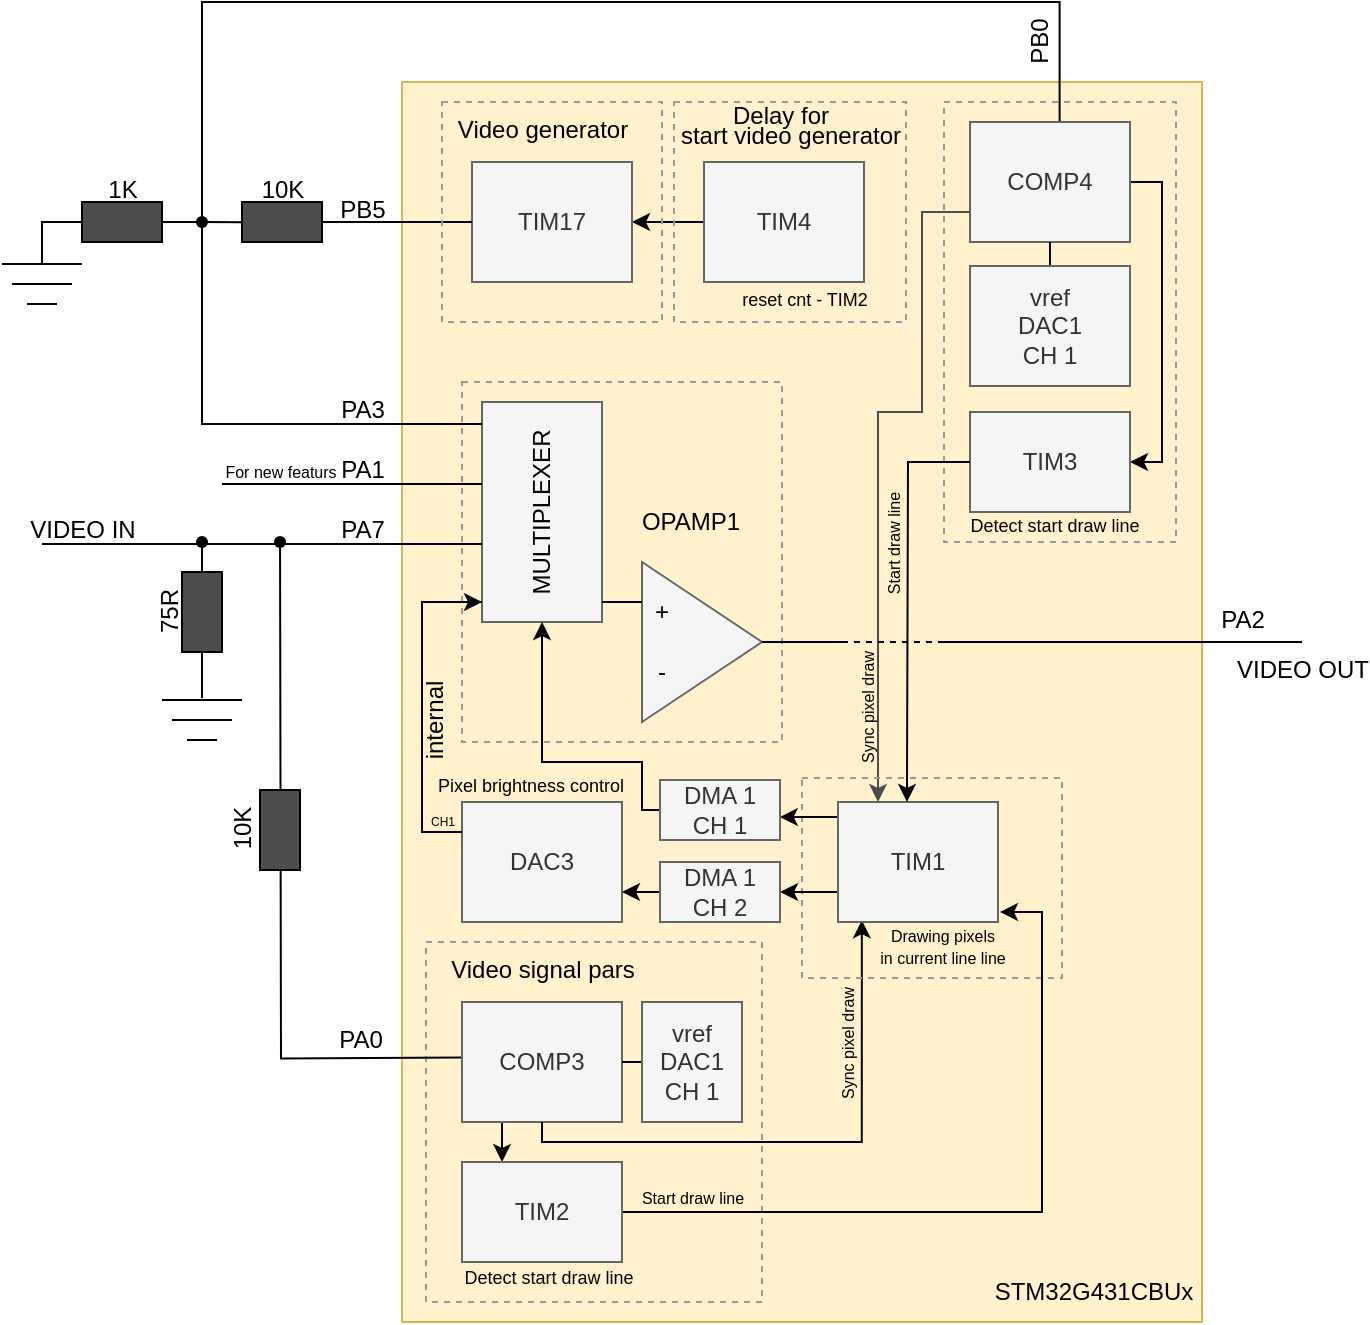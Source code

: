 <mxfile version="27.0.5">
  <diagram name="Сторінка-1" id="_eEN4EX3UfYcgiEHpWO1">
    <mxGraphModel dx="743" dy="636" grid="1" gridSize="10" guides="1" tooltips="1" connect="1" arrows="1" fold="1" page="1" pageScale="1" pageWidth="827" pageHeight="1169" background="#FFFFFF" math="0" shadow="0">
      <root>
        <mxCell id="0" />
        <mxCell id="1" parent="0" />
        <mxCell id="09FXHkTCo6JHGrru7qtD-1" value="" style="rounded=0;whiteSpace=wrap;html=1;fillColor=#fff2cc;strokeColor=#d6b656;" vertex="1" parent="1">
          <mxGeometry x="250" y="295" width="400" height="620" as="geometry" />
        </mxCell>
        <mxCell id="09FXHkTCo6JHGrru7qtD-2" value="&lt;font style=&quot;color: rgb(0, 0, 0);&quot;&gt;STM32G431CBUx&lt;/font&gt;" style="text;html=1;align=center;verticalAlign=middle;whiteSpace=wrap;rounded=0;" vertex="1" parent="1">
          <mxGeometry x="566" y="885" width="60" height="30" as="geometry" />
        </mxCell>
        <mxCell id="09FXHkTCo6JHGrru7qtD-7" value="" style="rounded=0;whiteSpace=wrap;html=1;fillColor=none;strokeColor=#999999;dashed=1;" vertex="1" parent="1">
          <mxGeometry x="280" y="445" width="160" height="180" as="geometry" />
        </mxCell>
        <mxCell id="09FXHkTCo6JHGrru7qtD-4" value="" style="rounded=0;whiteSpace=wrap;html=1;fillColor=#f5f5f5;fontColor=#333333;strokeColor=#666666;" vertex="1" parent="1">
          <mxGeometry x="290" y="455" width="60" height="110" as="geometry" />
        </mxCell>
        <mxCell id="09FXHkTCo6JHGrru7qtD-5" value="" style="triangle;whiteSpace=wrap;html=1;fillColor=#f5f5f5;fontColor=#333333;strokeColor=#666666;" vertex="1" parent="1">
          <mxGeometry x="370" y="535" width="60" height="80" as="geometry" />
        </mxCell>
        <mxCell id="09FXHkTCo6JHGrru7qtD-8" value="&lt;font style=&quot;color: rgb(0, 0, 0);&quot;&gt;+&lt;/font&gt;" style="text;html=1;align=center;verticalAlign=middle;whiteSpace=wrap;rounded=0;" vertex="1" parent="1">
          <mxGeometry x="350" y="545" width="60" height="30" as="geometry" />
        </mxCell>
        <mxCell id="09FXHkTCo6JHGrru7qtD-6" value="&lt;font style=&quot;color: rgb(0, 0, 0);&quot;&gt;MULTIPLEXER&lt;/font&gt;" style="text;html=1;align=center;verticalAlign=middle;whiteSpace=wrap;rounded=0;rotation=-90;" vertex="1" parent="1">
          <mxGeometry x="290" y="495" width="60" height="30" as="geometry" />
        </mxCell>
        <mxCell id="09FXHkTCo6JHGrru7qtD-9" value="&lt;font style=&quot;color: rgb(0, 0, 0);&quot;&gt;-&lt;/font&gt;" style="text;html=1;align=center;verticalAlign=middle;whiteSpace=wrap;rounded=0;" vertex="1" parent="1">
          <mxGeometry x="350" y="575" width="60" height="30" as="geometry" />
        </mxCell>
        <mxCell id="09FXHkTCo6JHGrru7qtD-10" value="" style="endArrow=none;html=1;rounded=0;strokeColor=#000000;exitX=0.002;exitY=0.333;exitDx=0;exitDy=0;entryX=0;entryY=0.25;entryDx=0;entryDy=0;exitPerimeter=0;" edge="1" parent="1" source="09FXHkTCo6JHGrru7qtD-8" target="09FXHkTCo6JHGrru7qtD-5">
          <mxGeometry width="50" height="50" relative="1" as="geometry">
            <mxPoint x="500" y="545" as="sourcePoint" />
            <mxPoint x="550" y="495" as="targetPoint" />
          </mxGeometry>
        </mxCell>
        <mxCell id="09FXHkTCo6JHGrru7qtD-15" value="" style="line;strokeWidth=1;html=1;fillColor=#000000;strokeColor=#000000;" vertex="1" parent="1">
          <mxGeometry x="520" y="570" width="180" height="10" as="geometry" />
        </mxCell>
        <mxCell id="09FXHkTCo6JHGrru7qtD-16" value="&lt;font style=&quot;color: rgb(0, 0, 0); font-weight: normal; font-size: 12px;&quot;&gt;PA2&lt;/font&gt;" style="text;strokeColor=none;fillColor=none;html=1;fontSize=24;fontStyle=1;verticalAlign=middle;align=center;" vertex="1" parent="1">
          <mxGeometry x="650" y="550" width="40" height="20" as="geometry" />
        </mxCell>
        <mxCell id="09FXHkTCo6JHGrru7qtD-19" value="" style="line;strokeWidth=1;html=1;fillColor=#000000;strokeColor=#000000;" vertex="1" parent="1">
          <mxGeometry x="220" y="465" width="70" height="2" as="geometry" />
        </mxCell>
        <mxCell id="09FXHkTCo6JHGrru7qtD-20" value="" style="line;strokeWidth=1;html=1;fillColor=#000000;strokeColor=#000000;" vertex="1" parent="1">
          <mxGeometry x="70" y="525" width="220" height="2" as="geometry" />
        </mxCell>
        <mxCell id="09FXHkTCo6JHGrru7qtD-21" value="" style="line;strokeWidth=1;html=1;fillColor=#000000;strokeColor=#000000;" vertex="1" parent="1">
          <mxGeometry x="160" y="495" width="130" height="2" as="geometry" />
        </mxCell>
        <mxCell id="09FXHkTCo6JHGrru7qtD-22" value="" style="line;strokeWidth=1;html=1;fillColor=#000000;strokeColor=#000000;" vertex="1" parent="1">
          <mxGeometry x="260" y="554" width="30" height="2" as="geometry" />
        </mxCell>
        <mxCell id="09FXHkTCo6JHGrru7qtD-24" value="&lt;font style=&quot;color: rgb(0, 0, 0); font-weight: normal; font-size: 12px;&quot;&gt;PA3&lt;/font&gt;" style="text;strokeColor=none;fillColor=none;html=1;fontSize=24;fontStyle=1;verticalAlign=middle;align=center;" vertex="1" parent="1">
          <mxGeometry x="210" y="445" width="40" height="20" as="geometry" />
        </mxCell>
        <mxCell id="09FXHkTCo6JHGrru7qtD-25" value="&lt;font style=&quot;color: rgb(0, 0, 0); font-weight: normal; font-size: 12px;&quot;&gt;PA1&lt;/font&gt;" style="text;strokeColor=none;fillColor=none;html=1;fontSize=24;fontStyle=1;verticalAlign=middle;align=center;" vertex="1" parent="1">
          <mxGeometry x="210" y="475" width="40" height="20" as="geometry" />
        </mxCell>
        <mxCell id="09FXHkTCo6JHGrru7qtD-26" value="&lt;font style=&quot;color: rgb(0, 0, 0); font-weight: normal; font-size: 12px;&quot;&gt;PA7&lt;/font&gt;" style="text;strokeColor=none;fillColor=none;html=1;fontSize=24;fontStyle=1;verticalAlign=middle;align=center;" vertex="1" parent="1">
          <mxGeometry x="210" y="505" width="40" height="20" as="geometry" />
        </mxCell>
        <mxCell id="09FXHkTCo6JHGrru7qtD-29" value="DAC3" style="rounded=0;whiteSpace=wrap;html=1;fillColor=#f5f5f5;fontColor=#333333;strokeColor=#666666;" vertex="1" parent="1">
          <mxGeometry x="280" y="655" width="80" height="60" as="geometry" />
        </mxCell>
        <mxCell id="09FXHkTCo6JHGrru7qtD-30" style="edgeStyle=orthogonalEdgeStyle;rounded=0;orthogonalLoop=1;jettySize=auto;html=1;exitX=0;exitY=0.25;exitDx=0;exitDy=0;entryX=1;entryY=0.5;entryDx=0;entryDy=0;entryPerimeter=0;strokeColor=#000000;" edge="1" parent="1" source="09FXHkTCo6JHGrru7qtD-29" target="09FXHkTCo6JHGrru7qtD-22">
          <mxGeometry relative="1" as="geometry">
            <Array as="points">
              <mxPoint x="260" y="670" />
              <mxPoint x="260" y="555" />
            </Array>
          </mxGeometry>
        </mxCell>
        <mxCell id="09FXHkTCo6JHGrru7qtD-31" value="&lt;font color=&quot;#000000&quot;&gt;&lt;span style=&quot;font-size: 12px; font-weight: 400;&quot;&gt;internal&lt;/span&gt;&lt;/font&gt;" style="text;strokeColor=none;fillColor=none;html=1;fontSize=24;fontStyle=1;verticalAlign=middle;align=center;rotation=270;" vertex="1" parent="1">
          <mxGeometry x="245" y="600" width="35" height="30" as="geometry" />
        </mxCell>
        <mxCell id="09FXHkTCo6JHGrru7qtD-33" style="edgeStyle=orthogonalEdgeStyle;rounded=0;orthogonalLoop=1;jettySize=auto;html=1;strokeColor=#000000;entryX=1;entryY=0.5;entryDx=0;entryDy=0;entryPerimeter=0;endArrow=none;startFill=0;" edge="1" parent="1" source="09FXHkTCo6JHGrru7qtD-70" target="09FXHkTCo6JHGrru7qtD-19">
          <mxGeometry relative="1" as="geometry">
            <mxPoint x="200" y="455" as="targetPoint" />
            <Array as="points">
              <mxPoint x="150" y="365" />
              <mxPoint x="150" y="466" />
            </Array>
          </mxGeometry>
        </mxCell>
        <mxCell id="09FXHkTCo6JHGrru7qtD-82" style="edgeStyle=orthogonalEdgeStyle;rounded=0;orthogonalLoop=1;jettySize=auto;html=1;entryX=0;entryY=0.5;entryDx=0;entryDy=0;endArrow=none;startFill=1;startArrow=classic;strokeColor=#000000;" edge="1" parent="1" source="09FXHkTCo6JHGrru7qtD-32" target="09FXHkTCo6JHGrru7qtD-76">
          <mxGeometry relative="1" as="geometry" />
        </mxCell>
        <mxCell id="09FXHkTCo6JHGrru7qtD-32" value="TIM17" style="rounded=0;whiteSpace=wrap;html=1;fillColor=#f5f5f5;fontColor=#333333;strokeColor=#666666;" vertex="1" parent="1">
          <mxGeometry x="285" y="335" width="80" height="60" as="geometry" />
        </mxCell>
        <mxCell id="09FXHkTCo6JHGrru7qtD-40" style="edgeStyle=orthogonalEdgeStyle;rounded=0;orthogonalLoop=1;jettySize=auto;html=1;exitX=0.5;exitY=0;exitDx=0;exitDy=0;strokeColor=#000000;endArrow=none;startFill=0;" edge="1" parent="1" source="09FXHkTCo6JHGrru7qtD-34">
          <mxGeometry relative="1" as="geometry">
            <mxPoint x="170" y="365.143" as="targetPoint" />
          </mxGeometry>
        </mxCell>
        <mxCell id="09FXHkTCo6JHGrru7qtD-42" style="edgeStyle=orthogonalEdgeStyle;rounded=0;orthogonalLoop=1;jettySize=auto;html=1;exitX=0.5;exitY=1;exitDx=0;exitDy=0;strokeColor=#000000;endArrow=none;startFill=0;entryX=0.498;entryY=0.429;entryDx=0;entryDy=0;entryPerimeter=0;" edge="1" parent="1" source="09FXHkTCo6JHGrru7qtD-34" target="09FXHkTCo6JHGrru7qtD-43">
          <mxGeometry relative="1" as="geometry">
            <mxPoint x="70" y="384" as="targetPoint" />
            <Array as="points">
              <mxPoint x="70" y="365" />
              <mxPoint x="70" y="384" />
              <mxPoint x="70" y="384" />
            </Array>
          </mxGeometry>
        </mxCell>
        <mxCell id="09FXHkTCo6JHGrru7qtD-34" value="" style="rounded=0;whiteSpace=wrap;html=1;fillColor=#4D4D4D;direction=south;strokeColor=#000000;" vertex="1" parent="1">
          <mxGeometry x="90" y="355" width="40" height="20" as="geometry" />
        </mxCell>
        <mxCell id="09FXHkTCo6JHGrru7qtD-35" value="&lt;font style=&quot;color: rgb(0, 0, 0); font-weight: normal; font-size: 12px;&quot;&gt;1K&lt;/font&gt;" style="text;strokeColor=none;fillColor=none;html=1;fontSize=24;fontStyle=1;verticalAlign=middle;align=center;rotation=0;" vertex="1" parent="1">
          <mxGeometry x="90" y="335" width="40" height="20" as="geometry" />
        </mxCell>
        <mxCell id="09FXHkTCo6JHGrru7qtD-38" value="" style="edgeStyle=orthogonalEdgeStyle;rounded=0;orthogonalLoop=1;jettySize=auto;html=1;strokeColor=#000000;entryX=1;entryY=0.5;entryDx=0;entryDy=0;entryPerimeter=0;endArrow=none;startFill=0;" edge="1" parent="1" source="09FXHkTCo6JHGrru7qtD-32" target="09FXHkTCo6JHGrru7qtD-36">
          <mxGeometry relative="1" as="geometry">
            <mxPoint x="290" y="466" as="targetPoint" />
            <mxPoint x="285" y="365" as="sourcePoint" />
            <Array as="points">
              <mxPoint x="210" y="365" />
            </Array>
          </mxGeometry>
        </mxCell>
        <mxCell id="09FXHkTCo6JHGrru7qtD-36" value="" style="rounded=0;whiteSpace=wrap;html=1;fillColor=#4D4D4D;direction=south;strokeColor=#000000;" vertex="1" parent="1">
          <mxGeometry x="170" y="355" width="40" height="20" as="geometry" />
        </mxCell>
        <mxCell id="09FXHkTCo6JHGrru7qtD-39" value="&lt;font style=&quot;color: rgb(0, 0, 0); font-weight: normal; font-size: 12px;&quot;&gt;10K&lt;/font&gt;" style="text;strokeColor=none;fillColor=none;html=1;fontSize=24;fontStyle=1;verticalAlign=middle;align=center;rotation=0;" vertex="1" parent="1">
          <mxGeometry x="170" y="335" width="40" height="20" as="geometry" />
        </mxCell>
        <mxCell id="09FXHkTCo6JHGrru7qtD-47" value="" style="rounded=0;whiteSpace=wrap;html=1;fillColor=none;strokeColor=#999999;dashed=1;" vertex="1" parent="1">
          <mxGeometry x="270" y="305" width="110" height="110" as="geometry" />
        </mxCell>
        <mxCell id="09FXHkTCo6JHGrru7qtD-43" value="" style="line;strokeWidth=1;html=1;fillColor=#000000;strokeColor=#000000;" vertex="1" parent="1">
          <mxGeometry x="50" y="385" width="40" height="2" as="geometry" />
        </mxCell>
        <mxCell id="09FXHkTCo6JHGrru7qtD-44" value="" style="line;strokeWidth=1;html=1;fillColor=#000000;strokeColor=#000000;" vertex="1" parent="1">
          <mxGeometry x="55" y="395" width="30" height="2" as="geometry" />
        </mxCell>
        <mxCell id="09FXHkTCo6JHGrru7qtD-45" value="" style="line;strokeWidth=1;html=1;fillColor=#000000;strokeColor=#000000;" vertex="1" parent="1">
          <mxGeometry x="62.5" y="405" width="15" height="2" as="geometry" />
        </mxCell>
        <mxCell id="09FXHkTCo6JHGrru7qtD-46" value="&lt;font style=&quot;color: rgb(0, 0, 0); font-weight: normal; font-size: 12px;&quot;&gt;PB5&lt;/font&gt;" style="text;strokeColor=none;fillColor=none;html=1;fontSize=24;fontStyle=1;verticalAlign=middle;align=center;" vertex="1" parent="1">
          <mxGeometry x="210" y="345" width="40" height="20" as="geometry" />
        </mxCell>
        <mxCell id="09FXHkTCo6JHGrru7qtD-48" value="&lt;font style=&quot;color: rgb(0, 0, 0); font-weight: normal; font-size: 12px;&quot;&gt;Video generator&lt;/font&gt;" style="text;strokeColor=none;fillColor=none;html=1;fontSize=24;fontStyle=1;verticalAlign=middle;align=center;" vertex="1" parent="1">
          <mxGeometry x="300" y="305" width="40" height="20" as="geometry" />
        </mxCell>
        <mxCell id="09FXHkTCo6JHGrru7qtD-50" value="&lt;font style=&quot;color: rgb(0, 0, 0); font-weight: normal; font-size: 6px;&quot;&gt;CH1&lt;/font&gt;" style="text;strokeColor=none;fillColor=none;html=1;fontSize=24;fontStyle=1;verticalAlign=middle;align=center;" vertex="1" parent="1">
          <mxGeometry x="260" y="649" width="20" height="20" as="geometry" />
        </mxCell>
        <mxCell id="09FXHkTCo6JHGrru7qtD-56" value="&lt;div&gt;&lt;font style=&quot;font-size: 9px;&quot; color=&quot;#000000&quot;&gt;&lt;span style=&quot;font-weight: 400;&quot;&gt;Pixel brightness control&lt;/span&gt;&lt;/font&gt;&lt;/div&gt;" style="text;strokeColor=none;fillColor=none;html=1;fontSize=24;fontStyle=1;verticalAlign=middle;align=center;rotation=0;" vertex="1" parent="1">
          <mxGeometry x="259" y="633" width="110" height="18" as="geometry" />
        </mxCell>
        <mxCell id="09FXHkTCo6JHGrru7qtD-58" value="&lt;font style=&quot;color: rgb(0, 0, 0); font-weight: normal; font-size: 12px;&quot;&gt;VIDEO IN&lt;/font&gt;" style="text;strokeColor=none;fillColor=none;html=1;fontSize=24;fontStyle=1;verticalAlign=middle;align=center;" vertex="1" parent="1">
          <mxGeometry x="70" y="505" width="40" height="20" as="geometry" />
        </mxCell>
        <mxCell id="09FXHkTCo6JHGrru7qtD-67" style="edgeStyle=orthogonalEdgeStyle;rounded=0;orthogonalLoop=1;jettySize=auto;html=1;endArrow=none;startFill=0;strokeColor=#000000;exitX=0.5;exitY=0;exitDx=0;exitDy=0;" edge="1" parent="1" source="09FXHkTCo6JHGrru7qtD-60">
          <mxGeometry relative="1" as="geometry">
            <mxPoint x="150" y="603" as="targetPoint" />
            <mxPoint x="150.0" y="588" as="sourcePoint" />
          </mxGeometry>
        </mxCell>
        <mxCell id="09FXHkTCo6JHGrru7qtD-68" style="edgeStyle=orthogonalEdgeStyle;rounded=0;orthogonalLoop=1;jettySize=auto;html=1;strokeColor=#000000;endArrow=none;startFill=0;" edge="1" parent="1" source="09FXHkTCo6JHGrru7qtD-60">
          <mxGeometry relative="1" as="geometry">
            <mxPoint x="150" y="525" as="targetPoint" />
            <Array as="points">
              <mxPoint x="150" y="525" />
              <mxPoint x="150" y="525" />
            </Array>
          </mxGeometry>
        </mxCell>
        <mxCell id="09FXHkTCo6JHGrru7qtD-60" value="" style="rounded=0;whiteSpace=wrap;html=1;fillColor=#4D4D4D;direction=west;strokeColor=#000000;" vertex="1" parent="1">
          <mxGeometry x="140" y="540" width="20" height="40" as="geometry" />
        </mxCell>
        <mxCell id="09FXHkTCo6JHGrru7qtD-61" value="&lt;font style=&quot;color: rgb(0, 0, 0); font-weight: normal; font-size: 12px;&quot;&gt;75R&lt;/font&gt;" style="text;strokeColor=none;fillColor=none;html=1;fontSize=24;fontStyle=1;verticalAlign=middle;align=center;rotation=270;" vertex="1" parent="1">
          <mxGeometry x="110" y="550" width="40" height="20" as="geometry" />
        </mxCell>
        <mxCell id="09FXHkTCo6JHGrru7qtD-62" value="" style="line;strokeWidth=1;html=1;fillColor=#000000;strokeColor=#000000;" vertex="1" parent="1">
          <mxGeometry x="130" y="603" width="40" height="2" as="geometry" />
        </mxCell>
        <mxCell id="09FXHkTCo6JHGrru7qtD-63" value="" style="line;strokeWidth=1;html=1;fillColor=#000000;strokeColor=#000000;" vertex="1" parent="1">
          <mxGeometry x="135" y="613" width="30" height="2" as="geometry" />
        </mxCell>
        <mxCell id="09FXHkTCo6JHGrru7qtD-64" value="" style="line;strokeWidth=1;html=1;fillColor=#000000;strokeColor=#000000;" vertex="1" parent="1">
          <mxGeometry x="142.5" y="623" width="15" height="2" as="geometry" />
        </mxCell>
        <mxCell id="09FXHkTCo6JHGrru7qtD-69" value="" style="shape=waypoint;sketch=0;size=6;pointerEvents=1;points=[];fillColor=none;resizable=0;rotatable=0;perimeter=centerPerimeter;snapToPoint=1;fontColor=#000000;strokeColor=#000000;" vertex="1" parent="1">
          <mxGeometry x="140" y="515" width="20" height="20" as="geometry" />
        </mxCell>
        <mxCell id="09FXHkTCo6JHGrru7qtD-70" value="" style="shape=waypoint;sketch=0;size=6;pointerEvents=1;points=[];fillColor=none;resizable=0;rotatable=0;perimeter=centerPerimeter;snapToPoint=1;fontColor=#000000;strokeColor=#000000;" vertex="1" parent="1">
          <mxGeometry x="140" y="355" width="20" height="20" as="geometry" />
        </mxCell>
        <mxCell id="09FXHkTCo6JHGrru7qtD-72" value="&lt;font style=&quot;color: rgb(0, 0, 0); font-weight: normal; font-size: 12px;&quot;&gt;VIDEO OUT&lt;/font&gt;" style="text;strokeColor=none;fillColor=none;html=1;fontSize=24;fontStyle=1;verticalAlign=middle;align=center;" vertex="1" parent="1">
          <mxGeometry x="680" y="575" width="40" height="20" as="geometry" />
        </mxCell>
        <mxCell id="09FXHkTCo6JHGrru7qtD-75" value="" style="rounded=0;whiteSpace=wrap;html=1;fillColor=none;strokeColor=#999999;dashed=1;" vertex="1" parent="1">
          <mxGeometry x="386" y="305" width="116" height="110" as="geometry" />
        </mxCell>
        <mxCell id="09FXHkTCo6JHGrru7qtD-76" value="TIM4" style="rounded=0;whiteSpace=wrap;html=1;fillColor=#f5f5f5;fontColor=#333333;strokeColor=#666666;" vertex="1" parent="1">
          <mxGeometry x="401" y="335" width="80" height="60" as="geometry" />
        </mxCell>
        <mxCell id="09FXHkTCo6JHGrru7qtD-78" value="&lt;font color=&quot;#000000&quot;&gt;&lt;span style=&quot;font-size: 12px; font-weight: 400;&quot;&gt;Delay for&lt;/span&gt;&lt;/font&gt;" style="text;strokeColor=none;fillColor=none;html=1;fontSize=24;fontStyle=1;verticalAlign=middle;align=center;rotation=0;" vertex="1" parent="1">
          <mxGeometry x="384" y="295" width="110" height="25" as="geometry" />
        </mxCell>
        <mxCell id="09FXHkTCo6JHGrru7qtD-79" value="&lt;font color=&quot;#000000&quot;&gt;&lt;span style=&quot;font-size: 12px; font-weight: 400;&quot;&gt;start video generator&lt;/span&gt;&lt;/font&gt;" style="text;strokeColor=none;fillColor=none;html=1;fontSize=24;fontStyle=1;verticalAlign=middle;align=center;rotation=0;" vertex="1" parent="1">
          <mxGeometry x="389" y="305" width="110" height="25" as="geometry" />
        </mxCell>
        <mxCell id="09FXHkTCo6JHGrru7qtD-101" style="edgeStyle=orthogonalEdgeStyle;rounded=0;orthogonalLoop=1;jettySize=auto;html=1;exitX=0.56;exitY=-0.007;exitDx=0;exitDy=0;strokeColor=#000000;endArrow=none;startFill=0;entryX=0.407;entryY=0.182;entryDx=0;entryDy=0;entryPerimeter=0;exitPerimeter=0;" edge="1" parent="1" source="09FXHkTCo6JHGrru7qtD-84" target="09FXHkTCo6JHGrru7qtD-70">
          <mxGeometry relative="1" as="geometry">
            <mxPoint x="160" y="265" as="targetPoint" />
            <Array as="points">
              <mxPoint x="579" y="255" />
              <mxPoint x="150" y="255" />
            </Array>
          </mxGeometry>
        </mxCell>
        <mxCell id="09FXHkTCo6JHGrru7qtD-83" value="" style="rounded=0;whiteSpace=wrap;html=1;fillColor=none;strokeColor=#999999;dashed=1;" vertex="1" parent="1">
          <mxGeometry x="521" y="305" width="116" height="220" as="geometry" />
        </mxCell>
        <mxCell id="09FXHkTCo6JHGrru7qtD-138" style="edgeStyle=orthogonalEdgeStyle;rounded=0;orthogonalLoop=1;jettySize=auto;html=1;exitX=1;exitY=0.5;exitDx=0;exitDy=0;entryX=1;entryY=0.5;entryDx=0;entryDy=0;strokeColor=#000000;" edge="1" parent="1" source="09FXHkTCo6JHGrru7qtD-84" target="09FXHkTCo6JHGrru7qtD-137">
          <mxGeometry relative="1" as="geometry">
            <Array as="points">
              <mxPoint x="630" y="345" />
              <mxPoint x="630" y="485" />
            </Array>
          </mxGeometry>
        </mxCell>
        <mxCell id="09FXHkTCo6JHGrru7qtD-84" value="COMP4" style="rounded=0;whiteSpace=wrap;html=1;fillColor=#f5f5f5;fontColor=#333333;strokeColor=#666666;" vertex="1" parent="1">
          <mxGeometry x="534" y="315" width="80" height="60" as="geometry" />
        </mxCell>
        <mxCell id="09FXHkTCo6JHGrru7qtD-87" value="" style="rounded=0;whiteSpace=wrap;html=1;fillColor=none;strokeColor=#999999;dashed=1;" vertex="1" parent="1">
          <mxGeometry x="262" y="725" width="168" height="180" as="geometry" />
        </mxCell>
        <mxCell id="09FXHkTCo6JHGrru7qtD-90" style="edgeStyle=orthogonalEdgeStyle;rounded=0;orthogonalLoop=1;jettySize=auto;html=1;exitX=0;exitY=0.5;exitDx=0;exitDy=0;strokeColor=#000000;endArrow=none;startFill=0;entryX=0.541;entryY=1.111;entryDx=0;entryDy=0;entryPerimeter=0;" edge="1" parent="1">
          <mxGeometry relative="1" as="geometry">
            <mxPoint x="189.02" y="525.002" as="targetPoint" />
            <mxPoint x="280" y="782.78" as="sourcePoint" />
          </mxGeometry>
        </mxCell>
        <mxCell id="09FXHkTCo6JHGrru7qtD-135" style="edgeStyle=orthogonalEdgeStyle;rounded=0;orthogonalLoop=1;jettySize=auto;html=1;exitX=0.25;exitY=1;exitDx=0;exitDy=0;entryX=0.25;entryY=0;entryDx=0;entryDy=0;strokeColor=#000000;" edge="1" parent="1" source="09FXHkTCo6JHGrru7qtD-88" target="09FXHkTCo6JHGrru7qtD-133">
          <mxGeometry relative="1" as="geometry" />
        </mxCell>
        <mxCell id="09FXHkTCo6JHGrru7qtD-88" value="COMP3" style="rounded=0;whiteSpace=wrap;html=1;fillColor=#f5f5f5;fontColor=#333333;strokeColor=#666666;" vertex="1" parent="1">
          <mxGeometry x="280" y="755" width="80" height="60" as="geometry" />
        </mxCell>
        <mxCell id="09FXHkTCo6JHGrru7qtD-89" value="&lt;font color=&quot;#000000&quot;&gt;&lt;span style=&quot;font-size: 12px; font-weight: 400;&quot;&gt;Video signal pars&lt;/span&gt;&lt;/font&gt;" style="text;strokeColor=none;fillColor=none;html=1;fontSize=24;fontStyle=1;verticalAlign=middle;align=center;rotation=0;" vertex="1" parent="1">
          <mxGeometry x="265" y="722" width="110" height="25" as="geometry" />
        </mxCell>
        <mxCell id="09FXHkTCo6JHGrru7qtD-91" value="" style="shape=waypoint;sketch=0;size=6;pointerEvents=1;points=[];fillColor=none;resizable=0;rotatable=0;perimeter=centerPerimeter;snapToPoint=1;fontColor=#000000;strokeColor=#000000;" vertex="1" parent="1">
          <mxGeometry x="179" y="515" width="20" height="20" as="geometry" />
        </mxCell>
        <mxCell id="09FXHkTCo6JHGrru7qtD-94" value="" style="rounded=0;whiteSpace=wrap;html=1;fillColor=#4D4D4D;direction=west;strokeColor=#000000;" vertex="1" parent="1">
          <mxGeometry x="179" y="649" width="20" height="40" as="geometry" />
        </mxCell>
        <mxCell id="09FXHkTCo6JHGrru7qtD-97" value="&lt;font style=&quot;color: rgb(0, 0, 0); font-weight: normal; font-size: 12px;&quot;&gt;10K&lt;/font&gt;" style="text;strokeColor=none;fillColor=none;html=1;fontSize=24;fontStyle=1;verticalAlign=middle;align=center;rotation=270;" vertex="1" parent="1">
          <mxGeometry x="146.5" y="659" width="40" height="20" as="geometry" />
        </mxCell>
        <mxCell id="09FXHkTCo6JHGrru7qtD-98" value="&lt;font style=&quot;font-size: 8px;&quot; color=&quot;#000000&quot;&gt;&lt;span style=&quot;font-weight: 400;&quot;&gt;For new featurs&lt;/span&gt;&lt;/font&gt;" style="text;strokeColor=none;fillColor=none;html=1;fontSize=24;fontStyle=1;verticalAlign=middle;align=center;" vertex="1" parent="1">
          <mxGeometry x="169" y="475" width="40" height="20" as="geometry" />
        </mxCell>
        <mxCell id="09FXHkTCo6JHGrru7qtD-100" value="&lt;font style=&quot;color: rgb(0, 0, 0); font-weight: normal; font-size: 12px;&quot;&gt;PA0&lt;/font&gt;" style="text;strokeColor=none;fillColor=none;html=1;fontSize=24;fontStyle=1;verticalAlign=middle;align=center;" vertex="1" parent="1">
          <mxGeometry x="209" y="760" width="40" height="20" as="geometry" />
        </mxCell>
        <mxCell id="09FXHkTCo6JHGrru7qtD-102" value="&lt;font style=&quot;color: rgb(0, 0, 0); font-weight: normal; font-size: 12px;&quot;&gt;PB0&lt;/font&gt;" style="text;strokeColor=none;fillColor=none;html=1;fontSize=24;fontStyle=1;verticalAlign=middle;align=center;rotation=270;" vertex="1" parent="1">
          <mxGeometry x="545" y="265" width="40" height="20" as="geometry" />
        </mxCell>
        <mxCell id="09FXHkTCo6JHGrru7qtD-104" style="edgeStyle=orthogonalEdgeStyle;rounded=0;orthogonalLoop=1;jettySize=auto;html=1;exitX=0;exitY=0.5;exitDx=0;exitDy=0;entryX=1;entryY=0.5;entryDx=0;entryDy=0;endArrow=none;startFill=0;strokeColor=#000000;" edge="1" parent="1" source="09FXHkTCo6JHGrru7qtD-103" target="09FXHkTCo6JHGrru7qtD-88">
          <mxGeometry relative="1" as="geometry" />
        </mxCell>
        <mxCell id="09FXHkTCo6JHGrru7qtD-126" style="edgeStyle=orthogonalEdgeStyle;rounded=0;orthogonalLoop=1;jettySize=auto;html=1;entryX=0.149;entryY=0.985;entryDx=0;entryDy=0;strokeColor=#000000;exitX=0.5;exitY=1;exitDx=0;exitDy=0;entryPerimeter=0;" edge="1" parent="1" source="09FXHkTCo6JHGrru7qtD-88" target="09FXHkTCo6JHGrru7qtD-109">
          <mxGeometry relative="1" as="geometry">
            <Array as="points">
              <mxPoint x="320" y="825" />
              <mxPoint x="480" y="825" />
            </Array>
          </mxGeometry>
        </mxCell>
        <mxCell id="09FXHkTCo6JHGrru7qtD-103" value="vref&lt;br&gt;DAC1&lt;br&gt;CH 1" style="rounded=0;whiteSpace=wrap;html=1;fillColor=#f5f5f5;fontColor=#333333;strokeColor=#666666;" vertex="1" parent="1">
          <mxGeometry x="370" y="755" width="50" height="60" as="geometry" />
        </mxCell>
        <mxCell id="09FXHkTCo6JHGrru7qtD-107" style="edgeStyle=orthogonalEdgeStyle;rounded=0;orthogonalLoop=1;jettySize=auto;html=1;exitX=0.5;exitY=0;exitDx=0;exitDy=0;entryX=0.5;entryY=1;entryDx=0;entryDy=0;endArrow=none;startFill=0;strokeColor=#000000;" edge="1" parent="1" source="09FXHkTCo6JHGrru7qtD-106" target="09FXHkTCo6JHGrru7qtD-84">
          <mxGeometry relative="1" as="geometry" />
        </mxCell>
        <mxCell id="09FXHkTCo6JHGrru7qtD-128" style="edgeStyle=orthogonalEdgeStyle;rounded=0;orthogonalLoop=1;jettySize=auto;html=1;exitX=0;exitY=0.75;exitDx=0;exitDy=0;entryX=0.25;entryY=0;entryDx=0;entryDy=0;strokeColor=#4D4D4D;" edge="1" parent="1" source="09FXHkTCo6JHGrru7qtD-84" target="09FXHkTCo6JHGrru7qtD-109">
          <mxGeometry relative="1" as="geometry">
            <Array as="points">
              <mxPoint x="510" y="360" />
              <mxPoint x="510" y="460" />
              <mxPoint x="488" y="460" />
            </Array>
          </mxGeometry>
        </mxCell>
        <mxCell id="09FXHkTCo6JHGrru7qtD-106" value="vref&lt;br&gt;DAC1&lt;br&gt;CH 1" style="rounded=0;whiteSpace=wrap;html=1;fillColor=#f5f5f5;fontColor=#333333;strokeColor=#666666;" vertex="1" parent="1">
          <mxGeometry x="534" y="387" width="80" height="60" as="geometry" />
        </mxCell>
        <mxCell id="09FXHkTCo6JHGrru7qtD-108" value="" style="rounded=0;whiteSpace=wrap;html=1;fillColor=none;strokeColor=#999999;dashed=1;" vertex="1" parent="1">
          <mxGeometry x="450" y="643" width="130" height="100" as="geometry" />
        </mxCell>
        <mxCell id="09FXHkTCo6JHGrru7qtD-120" style="edgeStyle=orthogonalEdgeStyle;rounded=0;orthogonalLoop=1;jettySize=auto;html=1;exitX=0;exitY=0.5;exitDx=0;exitDy=0;entryX=1;entryY=0.5;entryDx=0;entryDy=0;strokeColor=#000000;" edge="1" parent="1" source="09FXHkTCo6JHGrru7qtD-109" target="09FXHkTCo6JHGrru7qtD-114">
          <mxGeometry relative="1" as="geometry">
            <Array as="points">
              <mxPoint x="468" y="700" />
            </Array>
          </mxGeometry>
        </mxCell>
        <mxCell id="09FXHkTCo6JHGrru7qtD-122" style="edgeStyle=orthogonalEdgeStyle;rounded=0;orthogonalLoop=1;jettySize=auto;html=1;exitX=0;exitY=0.25;exitDx=0;exitDy=0;entryX=0.998;entryY=0.617;entryDx=0;entryDy=0;strokeColor=#000000;entryPerimeter=0;" edge="1" parent="1" target="09FXHkTCo6JHGrru7qtD-121">
          <mxGeometry relative="1" as="geometry">
            <mxPoint x="468" y="662.5" as="sourcePoint" />
            <mxPoint x="439" y="659" as="targetPoint" />
          </mxGeometry>
        </mxCell>
        <mxCell id="09FXHkTCo6JHGrru7qtD-109" value="TIM1" style="rounded=0;whiteSpace=wrap;html=1;fillColor=#f5f5f5;fontColor=#333333;strokeColor=#666666;" vertex="1" parent="1">
          <mxGeometry x="468" y="655" width="80" height="60" as="geometry" />
        </mxCell>
        <mxCell id="09FXHkTCo6JHGrru7qtD-113" value="&lt;div&gt;&lt;font style=&quot;font-size: 8px;&quot; color=&quot;#000000&quot;&gt;&lt;span style=&quot;font-weight: 400;&quot;&gt;Drawing pixels&lt;/span&gt;&lt;/font&gt;&lt;/div&gt;" style="text;strokeColor=none;fillColor=none;html=1;fontSize=24;fontStyle=1;verticalAlign=middle;align=center;" vertex="1" parent="1">
          <mxGeometry x="462" y="707" width="116" height="20" as="geometry" />
        </mxCell>
        <mxCell id="09FXHkTCo6JHGrru7qtD-119" style="edgeStyle=orthogonalEdgeStyle;rounded=0;orthogonalLoop=1;jettySize=auto;html=1;exitX=0;exitY=0.5;exitDx=0;exitDy=0;strokeColor=#000000;" edge="1" parent="1" source="09FXHkTCo6JHGrru7qtD-114">
          <mxGeometry relative="1" as="geometry">
            <mxPoint x="360" y="700" as="targetPoint" />
          </mxGeometry>
        </mxCell>
        <mxCell id="09FXHkTCo6JHGrru7qtD-114" value="DMA 1&lt;br&gt;CH 2" style="rounded=0;whiteSpace=wrap;html=1;fillColor=#f5f5f5;fontColor=#333333;strokeColor=#666666;" vertex="1" parent="1">
          <mxGeometry x="379" y="685" width="60" height="30" as="geometry" />
        </mxCell>
        <mxCell id="09FXHkTCo6JHGrru7qtD-125" style="edgeStyle=orthogonalEdgeStyle;rounded=0;orthogonalLoop=1;jettySize=auto;html=1;entryX=0.5;entryY=1;entryDx=0;entryDy=0;strokeColor=#000000;" edge="1" parent="1" source="09FXHkTCo6JHGrru7qtD-121" target="09FXHkTCo6JHGrru7qtD-4">
          <mxGeometry relative="1" as="geometry">
            <Array as="points">
              <mxPoint x="370" y="659" />
              <mxPoint x="370" y="635" />
              <mxPoint x="320" y="635" />
            </Array>
          </mxGeometry>
        </mxCell>
        <mxCell id="09FXHkTCo6JHGrru7qtD-121" value="DMA 1&lt;br&gt;CH 1" style="rounded=0;whiteSpace=wrap;html=1;fillColor=#f5f5f5;fontColor=#333333;strokeColor=#666666;" vertex="1" parent="1">
          <mxGeometry x="379" y="644" width="60" height="30" as="geometry" />
        </mxCell>
        <mxCell id="09FXHkTCo6JHGrru7qtD-127" value="&lt;font style=&quot;font-size: 8px;&quot; color=&quot;#000000&quot;&gt;&lt;span style=&quot;font-weight: 400;&quot;&gt;Sync pixel draw&lt;/span&gt;&lt;/font&gt;" style="text;strokeColor=none;fillColor=none;html=1;fontSize=24;fontStyle=1;verticalAlign=middle;align=center;rotation=270;" vertex="1" parent="1">
          <mxGeometry x="435" y="762" width="66" height="28" as="geometry" />
        </mxCell>
        <mxCell id="09FXHkTCo6JHGrru7qtD-130" value="&lt;font style=&quot;font-size: 8px;&quot; color=&quot;#000000&quot;&gt;&lt;span style=&quot;font-weight: 400;&quot;&gt;Sync pixel draw&lt;/span&gt;&lt;/font&gt;" style="text;strokeColor=none;fillColor=none;html=1;fontSize=24;fontStyle=1;verticalAlign=middle;align=center;rotation=270;" vertex="1" parent="1">
          <mxGeometry x="468" y="598" width="20" height="20" as="geometry" />
        </mxCell>
        <mxCell id="09FXHkTCo6JHGrru7qtD-146" style="edgeStyle=orthogonalEdgeStyle;rounded=0;orthogonalLoop=1;jettySize=auto;html=1;exitX=1;exitY=0.5;exitDx=0;exitDy=0;strokeColor=#000000;" edge="1" parent="1" source="09FXHkTCo6JHGrru7qtD-133">
          <mxGeometry relative="1" as="geometry">
            <mxPoint x="549" y="710" as="targetPoint" />
            <Array as="points">
              <mxPoint x="570" y="860" />
              <mxPoint x="570" y="710" />
              <mxPoint x="549" y="710" />
            </Array>
          </mxGeometry>
        </mxCell>
        <mxCell id="09FXHkTCo6JHGrru7qtD-133" value="TIM2" style="rounded=0;whiteSpace=wrap;html=1;fillColor=#f5f5f5;fontColor=#333333;strokeColor=#666666;" vertex="1" parent="1">
          <mxGeometry x="280" y="835" width="80" height="50" as="geometry" />
        </mxCell>
        <mxCell id="09FXHkTCo6JHGrru7qtD-137" value="TIM3" style="rounded=0;whiteSpace=wrap;html=1;fillColor=#f5f5f5;fontColor=#333333;strokeColor=#666666;" vertex="1" parent="1">
          <mxGeometry x="534" y="460" width="80" height="50" as="geometry" />
        </mxCell>
        <mxCell id="09FXHkTCo6JHGrru7qtD-139" value="&lt;div&gt;&lt;font style=&quot;font-size: 9px;&quot; color=&quot;#000000&quot;&gt;&lt;span style=&quot;font-weight: 400;&quot;&gt;Detect start draw line&lt;/span&gt;&lt;/font&gt;&lt;/div&gt;" style="text;strokeColor=none;fillColor=none;html=1;fontSize=24;fontStyle=1;verticalAlign=middle;align=center;rotation=0;" vertex="1" parent="1">
          <mxGeometry x="268" y="879" width="110" height="18" as="geometry" />
        </mxCell>
        <mxCell id="09FXHkTCo6JHGrru7qtD-140" value="&lt;div&gt;&lt;font style=&quot;font-size: 9px;&quot; color=&quot;#000000&quot;&gt;&lt;span style=&quot;font-weight: 400;&quot;&gt;Detect start draw line&lt;/span&gt;&lt;/font&gt;&lt;/div&gt;" style="text;strokeColor=none;fillColor=none;html=1;fontSize=24;fontStyle=1;verticalAlign=middle;align=center;rotation=0;" vertex="1" parent="1">
          <mxGeometry x="521" y="503" width="110" height="18" as="geometry" />
        </mxCell>
        <mxCell id="09FXHkTCo6JHGrru7qtD-142" value="&lt;div&gt;&lt;font style=&quot;font-size: 8px;&quot; color=&quot;#000000&quot;&gt;&lt;span style=&quot;font-weight: 400;&quot;&gt;in current line line&lt;/span&gt;&lt;/font&gt;&lt;/div&gt;" style="text;strokeColor=none;fillColor=none;html=1;fontSize=24;fontStyle=1;verticalAlign=middle;align=center;" vertex="1" parent="1">
          <mxGeometry x="481" y="718" width="78" height="20" as="geometry" />
        </mxCell>
        <mxCell id="09FXHkTCo6JHGrru7qtD-143" value="&lt;div&gt;&lt;font style=&quot;font-size: 9px;&quot; color=&quot;#000000&quot;&gt;&lt;span style=&quot;font-weight: 400;&quot;&gt;reset cnt - TIM2&lt;/span&gt;&lt;/font&gt;&lt;/div&gt;" style="text;strokeColor=none;fillColor=none;html=1;fontSize=24;fontStyle=1;verticalAlign=middle;align=center;rotation=0;" vertex="1" parent="1">
          <mxGeometry x="396" y="390" width="110" height="18" as="geometry" />
        </mxCell>
        <mxCell id="09FXHkTCo6JHGrru7qtD-147" style="edgeStyle=orthogonalEdgeStyle;rounded=0;orthogonalLoop=1;jettySize=auto;html=1;exitX=0;exitY=0.5;exitDx=0;exitDy=0;entryX=0.581;entryY=0.04;entryDx=0;entryDy=0;entryPerimeter=0;strokeColor=#000000;" edge="1" parent="1" source="09FXHkTCo6JHGrru7qtD-137">
          <mxGeometry relative="1" as="geometry">
            <mxPoint x="522" y="482.6" as="sourcePoint" />
            <mxPoint x="502.48" y="655" as="targetPoint" />
          </mxGeometry>
        </mxCell>
        <mxCell id="09FXHkTCo6JHGrru7qtD-148" value="&lt;font style=&quot;font-size: 8px;&quot; color=&quot;#000000&quot;&gt;&lt;span style=&quot;font-weight: 400;&quot;&gt;Start draw line&lt;/span&gt;&lt;/font&gt;" style="text;strokeColor=none;fillColor=none;html=1;fontSize=24;fontStyle=1;verticalAlign=middle;align=center;rotation=0;" vertex="1" parent="1">
          <mxGeometry x="362" y="834" width="66" height="28" as="geometry" />
        </mxCell>
        <mxCell id="09FXHkTCo6JHGrru7qtD-149" value="&lt;font style=&quot;font-size: 8px;&quot; color=&quot;#000000&quot;&gt;&lt;span style=&quot;font-weight: 400;&quot;&gt;Start draw line&lt;/span&gt;&lt;/font&gt;" style="text;strokeColor=none;fillColor=none;html=1;fontSize=24;fontStyle=1;verticalAlign=middle;align=center;rotation=270;" vertex="1" parent="1">
          <mxGeometry x="458" y="512" width="66" height="28" as="geometry" />
        </mxCell>
        <mxCell id="09FXHkTCo6JHGrru7qtD-150" value="" style="line;strokeWidth=1;html=1;fillColor=#000000;strokeColor=#000000;" vertex="1" parent="1">
          <mxGeometry x="430" y="570" width="40" height="10" as="geometry" />
        </mxCell>
        <mxCell id="09FXHkTCo6JHGrru7qtD-151" value="" style="line;strokeWidth=1;html=1;fillColor=#000000;strokeColor=#000000;dashed=1;" vertex="1" parent="1">
          <mxGeometry x="470" y="570" width="50" height="10" as="geometry" />
        </mxCell>
        <mxCell id="09FXHkTCo6JHGrru7qtD-152" value="&lt;font style=&quot;color: rgb(0, 0, 0); font-weight: normal; font-size: 12px;&quot;&gt;OPAMP1&lt;/font&gt;" style="text;strokeColor=none;fillColor=none;html=1;fontSize=24;fontStyle=1;verticalAlign=middle;align=center;" vertex="1" parent="1">
          <mxGeometry x="374" y="501" width="40" height="20" as="geometry" />
        </mxCell>
      </root>
    </mxGraphModel>
  </diagram>
</mxfile>
